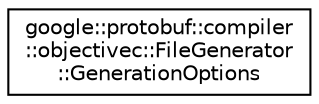 digraph "类继承关系图"
{
 // LATEX_PDF_SIZE
  edge [fontname="Helvetica",fontsize="10",labelfontname="Helvetica",labelfontsize="10"];
  node [fontname="Helvetica",fontsize="10",shape=record];
  rankdir="LR";
  Node0 [label="google::protobuf::compiler\l::objectivec::FileGenerator\l::GenerationOptions",height=0.2,width=0.4,color="black", fillcolor="white", style="filled",URL="$structgoogle_1_1protobuf_1_1compiler_1_1objectivec_1_1FileGenerator_1_1GenerationOptions.html",tooltip=" "];
}
